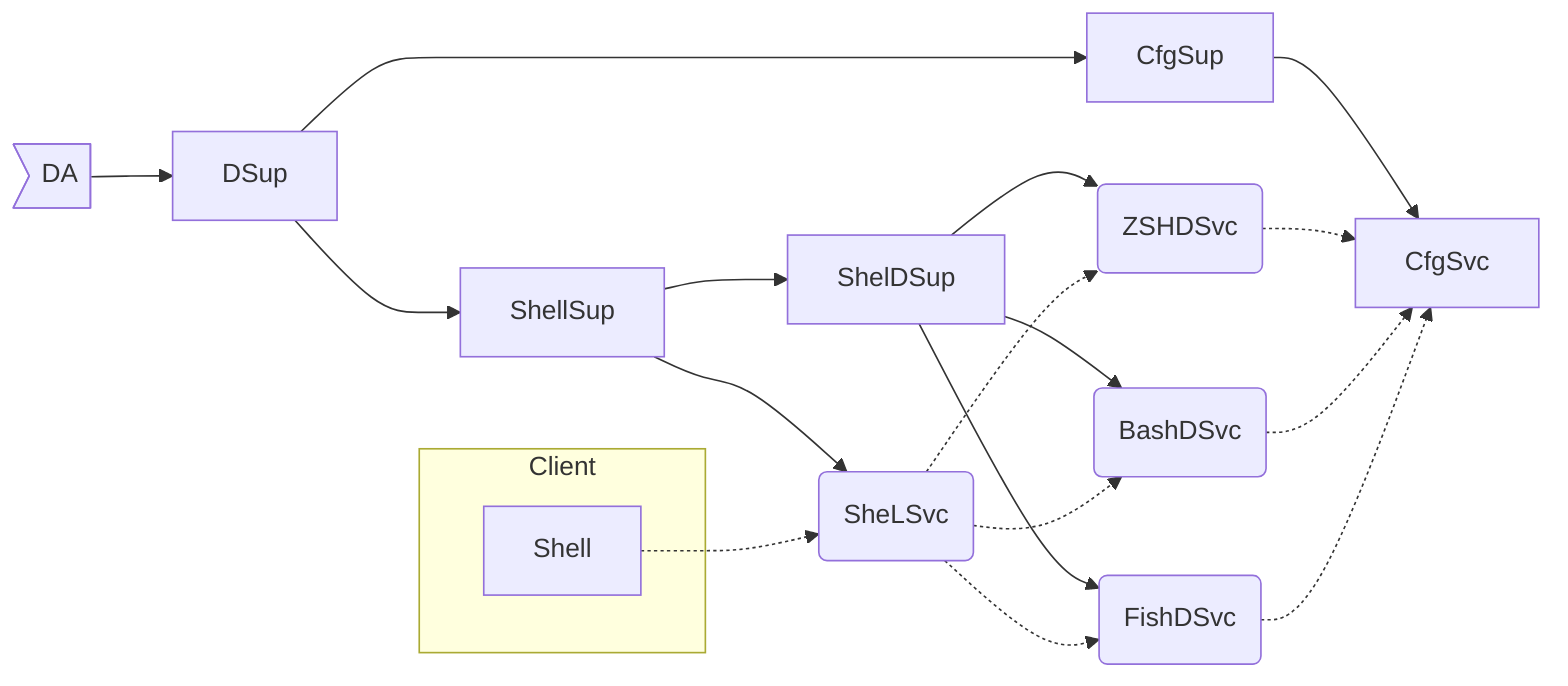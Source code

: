graph LR
		DA>DA]
    DS[DSup]
    CS[CfgSup]
    SS[ShellSup]

    DA --> DS
    DS --> CS
    DS --> SS

    CfgS[CfgSvc]

    CS --> CfgS

    SheL(SheLSvc)
    SheD[ShelDSup]
    SheZ(ZSHDSvc)
    SheB(BashDSvc)
    SheF(FishDSvc)

    SS-->SheL
    SS-->SheD
    SheD-->SheZ
    SheD-->SheB
    SheD-->SheF
    SheL-.->SheZ
    SheL-.->SheB
    SheL-.->SheF
    SheZ-.->CfgS
    SheB-.->CfgS
    SheF-.->CfgS
    subgraph Client
      Shell
    end
    Shell-.->SheL